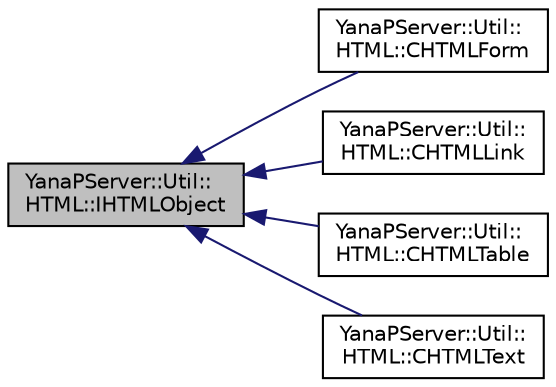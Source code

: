 digraph "YanaPServer::Util::HTML::IHTMLObject"
{
  edge [fontname="Helvetica",fontsize="10",labelfontname="Helvetica",labelfontsize="10"];
  node [fontname="Helvetica",fontsize="10",shape=record];
  rankdir="LR";
  Node0 [label="YanaPServer::Util::\lHTML::IHTMLObject",height=0.2,width=0.4,color="black", fillcolor="grey75", style="filled", fontcolor="black"];
  Node0 -> Node1 [dir="back",color="midnightblue",fontsize="10",style="solid",fontname="Helvetica"];
  Node1 [label="YanaPServer::Util::\lHTML::CHTMLForm",height=0.2,width=0.4,color="black", fillcolor="white", style="filled",URL="$class_yana_p_server_1_1_util_1_1_h_t_m_l_1_1_c_h_t_m_l_form.html",tooltip="HTMLフォーム "];
  Node0 -> Node2 [dir="back",color="midnightblue",fontsize="10",style="solid",fontname="Helvetica"];
  Node2 [label="YanaPServer::Util::\lHTML::CHTMLLink",height=0.2,width=0.4,color="black", fillcolor="white", style="filled",URL="$class_yana_p_server_1_1_util_1_1_h_t_m_l_1_1_c_h_t_m_l_link.html",tooltip="他ページへのリンク "];
  Node0 -> Node3 [dir="back",color="midnightblue",fontsize="10",style="solid",fontname="Helvetica"];
  Node3 [label="YanaPServer::Util::\lHTML::CHTMLTable",height=0.2,width=0.4,color="black", fillcolor="white", style="filled",URL="$class_yana_p_server_1_1_util_1_1_h_t_m_l_1_1_c_h_t_m_l_table.html",tooltip="HTMLテーブル "];
  Node0 -> Node4 [dir="back",color="midnightblue",fontsize="10",style="solid",fontname="Helvetica"];
  Node4 [label="YanaPServer::Util::\lHTML::CHTMLText",height=0.2,width=0.4,color="black", fillcolor="white", style="filled",URL="$class_yana_p_server_1_1_util_1_1_h_t_m_l_1_1_c_h_t_m_l_text.html",tooltip="単純なHTMLテキスト "];
}
